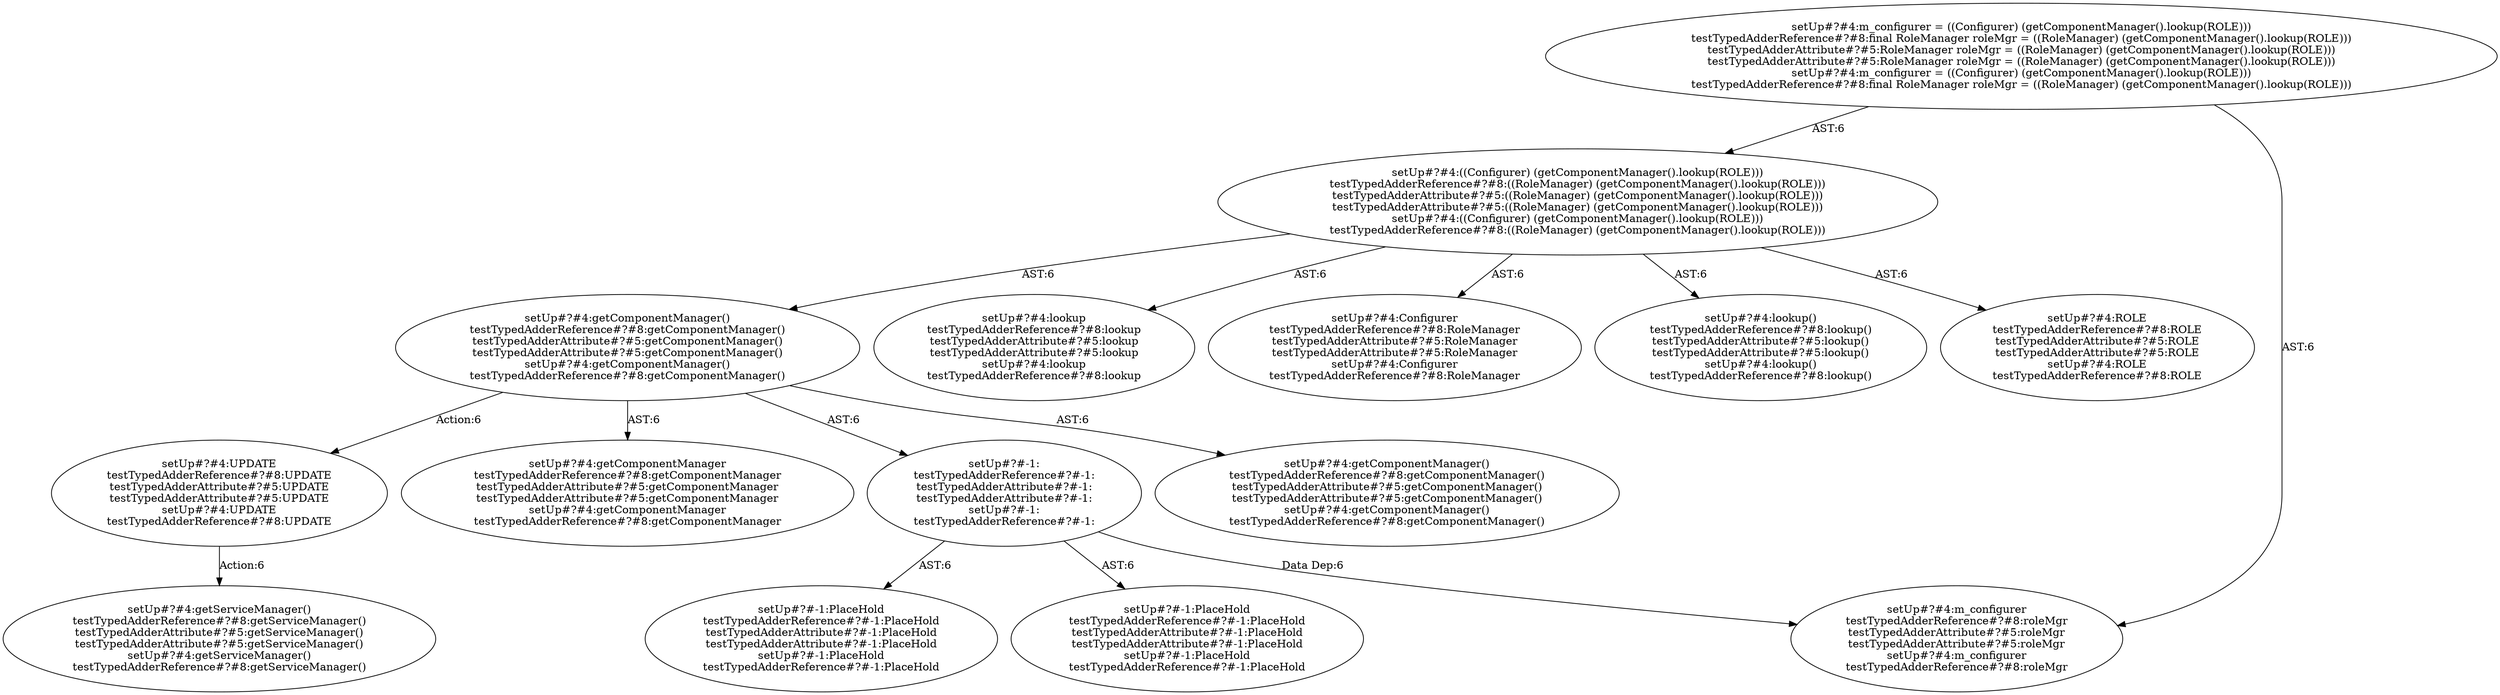 digraph "Pattern" {
0 [label="setUp#?#4:UPDATE
testTypedAdderReference#?#8:UPDATE
testTypedAdderAttribute#?#5:UPDATE
testTypedAdderAttribute#?#5:UPDATE
setUp#?#4:UPDATE
testTypedAdderReference#?#8:UPDATE" shape=ellipse]
1 [label="setUp#?#4:getComponentManager()
testTypedAdderReference#?#8:getComponentManager()
testTypedAdderAttribute#?#5:getComponentManager()
testTypedAdderAttribute#?#5:getComponentManager()
setUp#?#4:getComponentManager()
testTypedAdderReference#?#8:getComponentManager()" shape=ellipse]
2 [label="setUp#?#4:((Configurer) (getComponentManager().lookup(ROLE)))
testTypedAdderReference#?#8:((RoleManager) (getComponentManager().lookup(ROLE)))
testTypedAdderAttribute#?#5:((RoleManager) (getComponentManager().lookup(ROLE)))
testTypedAdderAttribute#?#5:((RoleManager) (getComponentManager().lookup(ROLE)))
setUp#?#4:((Configurer) (getComponentManager().lookup(ROLE)))
testTypedAdderReference#?#8:((RoleManager) (getComponentManager().lookup(ROLE)))" shape=ellipse]
3 [label="setUp#?#4:m_configurer = ((Configurer) (getComponentManager().lookup(ROLE)))
testTypedAdderReference#?#8:final RoleManager roleMgr = ((RoleManager) (getComponentManager().lookup(ROLE)))
testTypedAdderAttribute#?#5:RoleManager roleMgr = ((RoleManager) (getComponentManager().lookup(ROLE)))
testTypedAdderAttribute#?#5:RoleManager roleMgr = ((RoleManager) (getComponentManager().lookup(ROLE)))
setUp#?#4:m_configurer = ((Configurer) (getComponentManager().lookup(ROLE)))
testTypedAdderReference#?#8:final RoleManager roleMgr = ((RoleManager) (getComponentManager().lookup(ROLE)))" shape=ellipse]
4 [label="setUp#?#4:lookup
testTypedAdderReference#?#8:lookup
testTypedAdderAttribute#?#5:lookup
testTypedAdderAttribute#?#5:lookup
setUp#?#4:lookup
testTypedAdderReference#?#8:lookup" shape=ellipse]
5 [label="setUp#?#4:Configurer
testTypedAdderReference#?#8:RoleManager
testTypedAdderAttribute#?#5:RoleManager
testTypedAdderAttribute#?#5:RoleManager
setUp#?#4:Configurer
testTypedAdderReference#?#8:RoleManager" shape=ellipse]
6 [label="setUp#?#4:lookup()
testTypedAdderReference#?#8:lookup()
testTypedAdderAttribute#?#5:lookup()
testTypedAdderAttribute#?#5:lookup()
setUp#?#4:lookup()
testTypedAdderReference#?#8:lookup()" shape=ellipse]
7 [label="setUp#?#4:ROLE
testTypedAdderReference#?#8:ROLE
testTypedAdderAttribute#?#5:ROLE
testTypedAdderAttribute#?#5:ROLE
setUp#?#4:ROLE
testTypedAdderReference#?#8:ROLE" shape=ellipse]
8 [label="setUp#?#4:getComponentManager
testTypedAdderReference#?#8:getComponentManager
testTypedAdderAttribute#?#5:getComponentManager
testTypedAdderAttribute#?#5:getComponentManager
setUp#?#4:getComponentManager
testTypedAdderReference#?#8:getComponentManager" shape=ellipse]
9 [label="setUp#?#-1:
testTypedAdderReference#?#-1:
testTypedAdderAttribute#?#-1:
testTypedAdderAttribute#?#-1:
setUp#?#-1:
testTypedAdderReference#?#-1:" shape=ellipse]
10 [label="setUp#?#-1:PlaceHold
testTypedAdderReference#?#-1:PlaceHold
testTypedAdderAttribute#?#-1:PlaceHold
testTypedAdderAttribute#?#-1:PlaceHold
setUp#?#-1:PlaceHold
testTypedAdderReference#?#-1:PlaceHold" shape=ellipse]
11 [label="setUp#?#-1:PlaceHold
testTypedAdderReference#?#-1:PlaceHold
testTypedAdderAttribute#?#-1:PlaceHold
testTypedAdderAttribute#?#-1:PlaceHold
setUp#?#-1:PlaceHold
testTypedAdderReference#?#-1:PlaceHold" shape=ellipse]
12 [label="setUp#?#4:m_configurer
testTypedAdderReference#?#8:roleMgr
testTypedAdderAttribute#?#5:roleMgr
testTypedAdderAttribute#?#5:roleMgr
setUp#?#4:m_configurer
testTypedAdderReference#?#8:roleMgr" shape=ellipse]
13 [label="setUp#?#4:getComponentManager()
testTypedAdderReference#?#8:getComponentManager()
testTypedAdderAttribute#?#5:getComponentManager()
testTypedAdderAttribute#?#5:getComponentManager()
setUp#?#4:getComponentManager()
testTypedAdderReference#?#8:getComponentManager()" shape=ellipse]
14 [label="setUp#?#4:getServiceManager()
testTypedAdderReference#?#8:getServiceManager()
testTypedAdderAttribute#?#5:getServiceManager()
testTypedAdderAttribute#?#5:getServiceManager()
setUp#?#4:getServiceManager()
testTypedAdderReference#?#8:getServiceManager()" shape=ellipse]
0 -> 14 [label="Action:6"];
1 -> 0 [label="Action:6"];
1 -> 8 [label="AST:6"];
1 -> 9 [label="AST:6"];
1 -> 13 [label="AST:6"];
2 -> 1 [label="AST:6"];
2 -> 4 [label="AST:6"];
2 -> 5 [label="AST:6"];
2 -> 6 [label="AST:6"];
2 -> 7 [label="AST:6"];
3 -> 2 [label="AST:6"];
3 -> 12 [label="AST:6"];
9 -> 10 [label="AST:6"];
9 -> 11 [label="AST:6"];
9 -> 12 [label="Data Dep:6"];
}